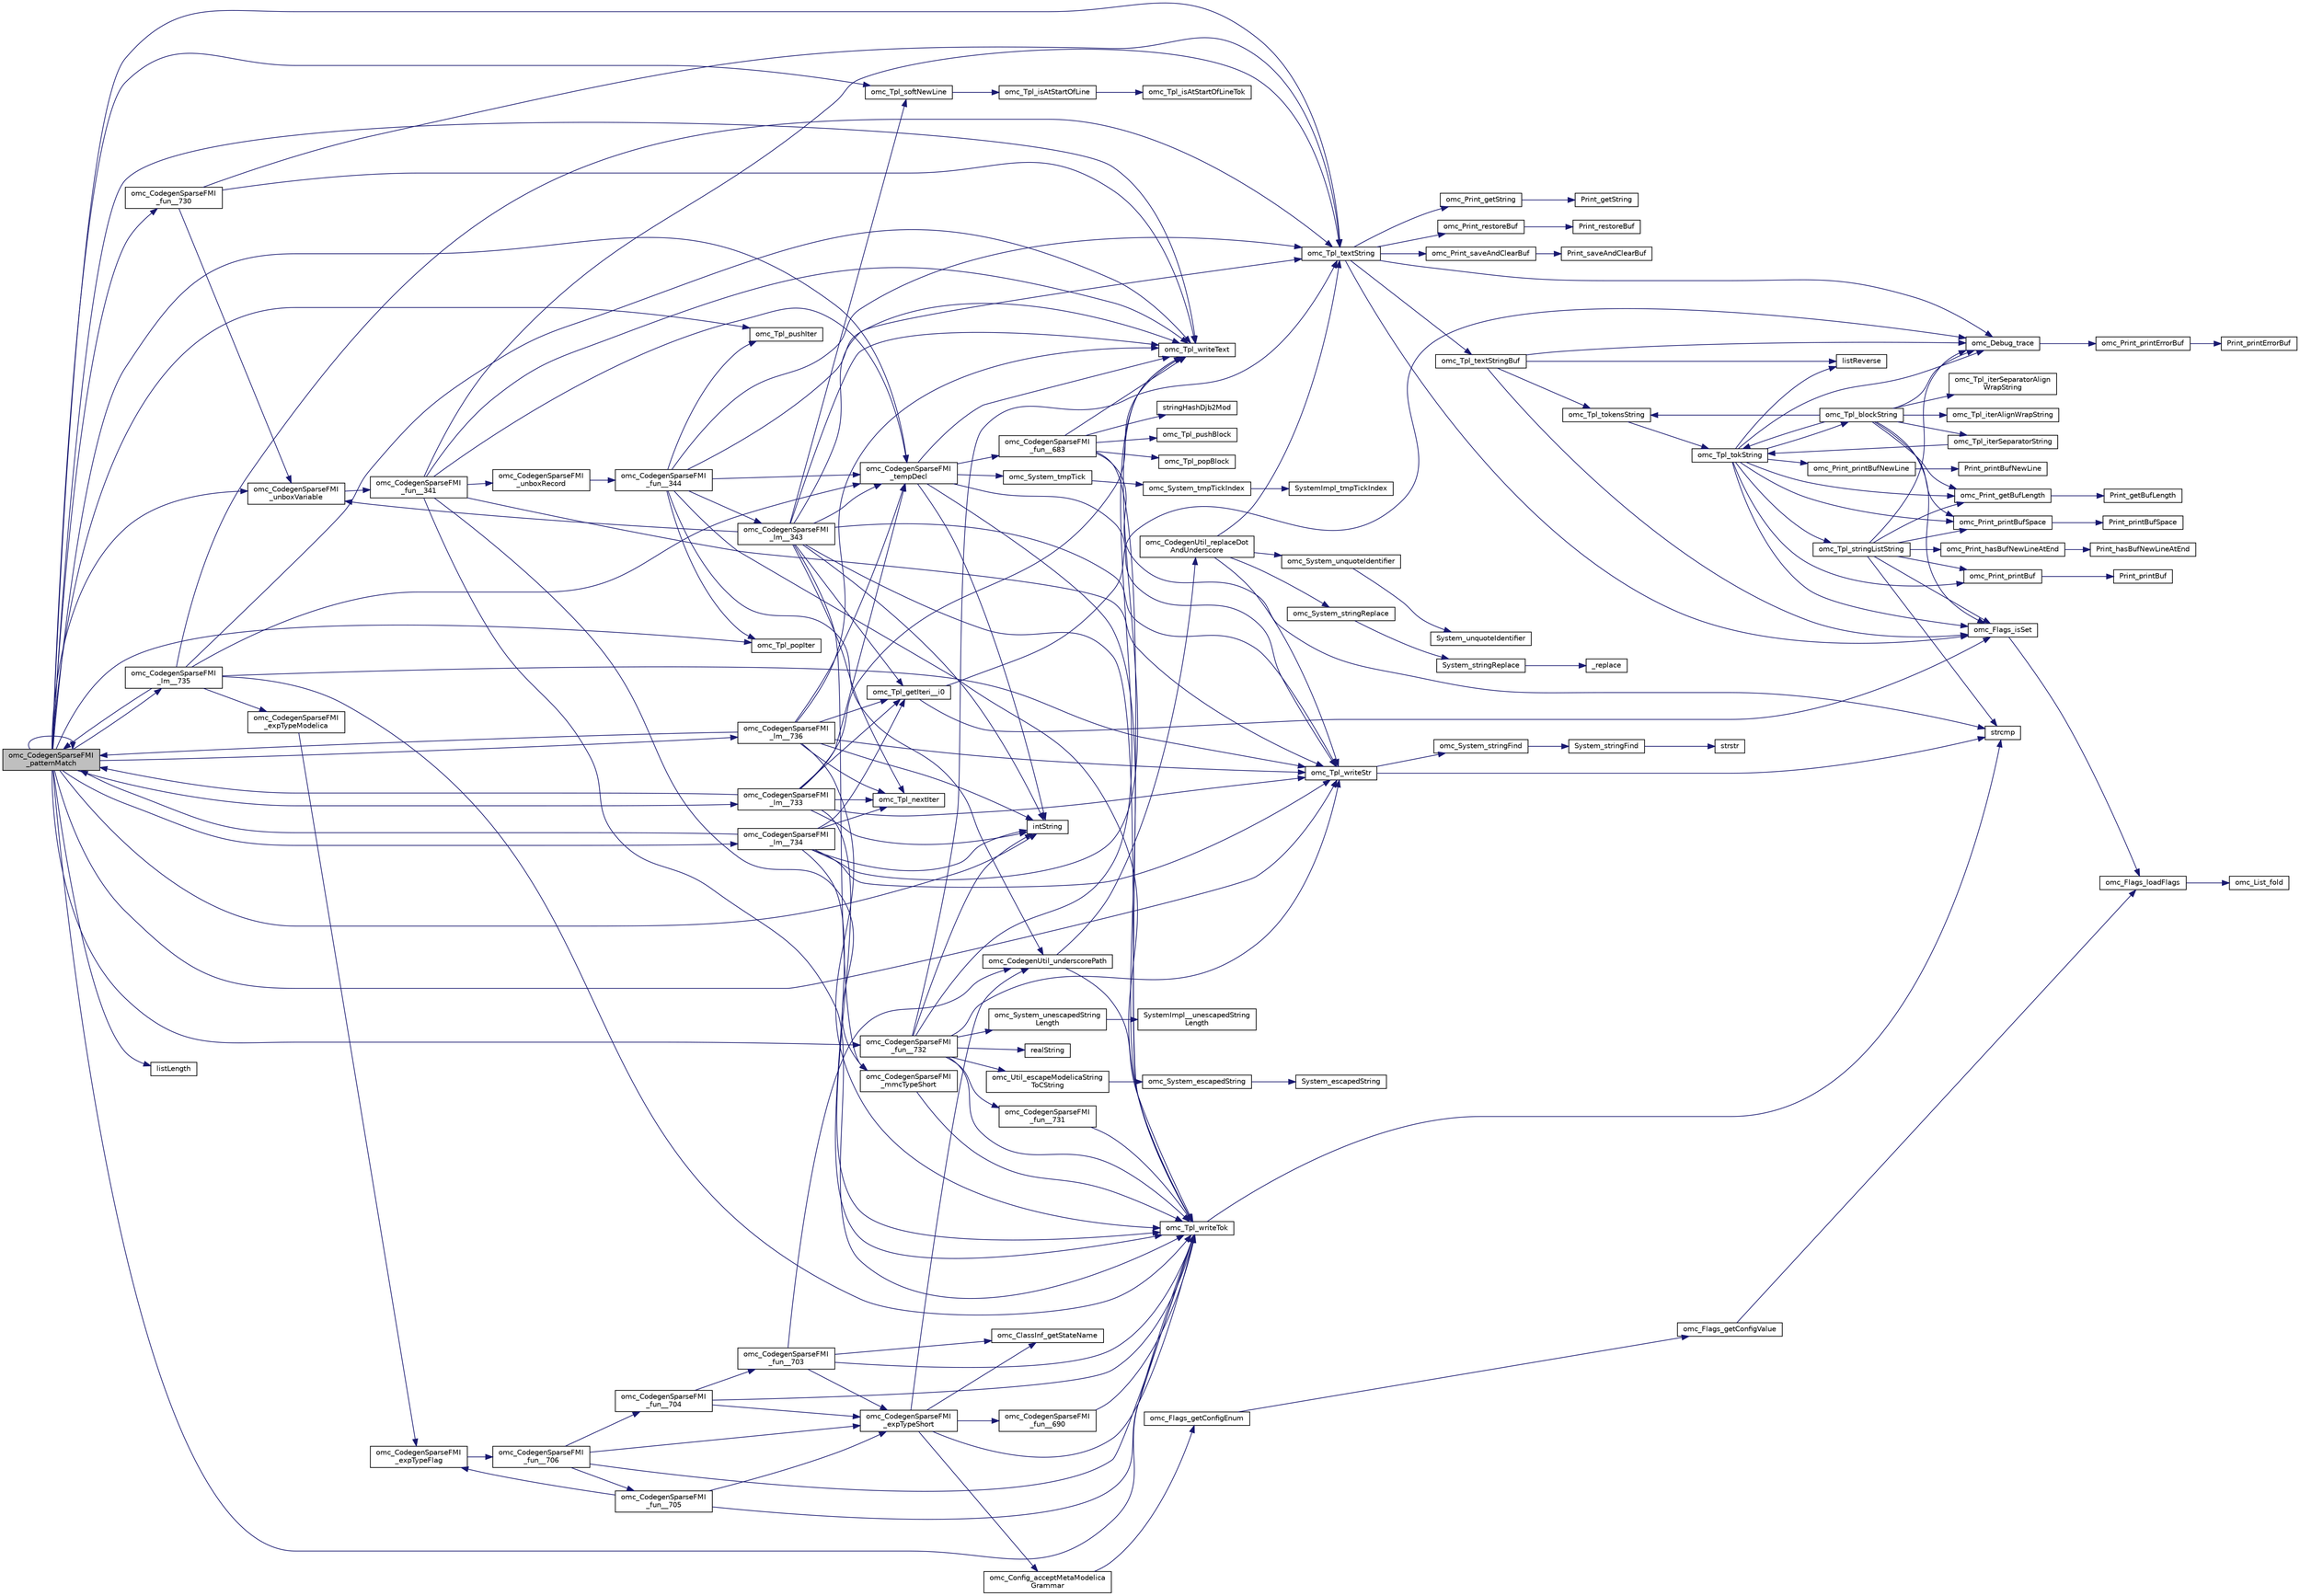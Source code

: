 digraph "omc_CodegenSparseFMI_patternMatch"
{
  edge [fontname="Helvetica",fontsize="10",labelfontname="Helvetica",labelfontsize="10"];
  node [fontname="Helvetica",fontsize="10",shape=record];
  rankdir="LR";
  Node229057 [label="omc_CodegenSparseFMI\l_patternMatch",height=0.2,width=0.4,color="black", fillcolor="grey75", style="filled", fontcolor="black"];
  Node229057 -> Node229058 [color="midnightblue",fontsize="10",style="solid",fontname="Helvetica"];
  Node229058 [label="omc_CodegenSparseFMI\l_fun__730",height=0.2,width=0.4,color="black", fillcolor="white", style="filled",URL="$d1/d2e/_codegen_sparse_f_m_i_8c.html#a6b8c4385fbf3bb31e7997cb22b9cf094"];
  Node229058 -> Node229059 [color="midnightblue",fontsize="10",style="solid",fontname="Helvetica"];
  Node229059 [label="omc_CodegenSparseFMI\l_unboxVariable",height=0.2,width=0.4,color="black", fillcolor="white", style="filled",URL="$d1/d2e/_codegen_sparse_f_m_i_8c.html#a464877e50ff1529a7e348175cdc5cf43"];
  Node229059 -> Node229060 [color="midnightblue",fontsize="10",style="solid",fontname="Helvetica"];
  Node229060 [label="omc_CodegenSparseFMI\l_fun__341",height=0.2,width=0.4,color="black", fillcolor="white", style="filled",URL="$d1/d2e/_codegen_sparse_f_m_i_8c.html#aa562e32b81769f5461797dafeb6ae663"];
  Node229060 -> Node229061 [color="midnightblue",fontsize="10",style="solid",fontname="Helvetica"];
  Node229061 [label="omc_Tpl_writeStr",height=0.2,width=0.4,color="black", fillcolor="white", style="filled",URL="$d7/d52/_tpl_8c.html#ada57037d1430be632aea182a946c3245"];
  Node229061 -> Node229062 [color="midnightblue",fontsize="10",style="solid",fontname="Helvetica"];
  Node229062 [label="strcmp",height=0.2,width=0.4,color="black", fillcolor="white", style="filled",URL="$db/d13/_c_vode_get_8m.html#ab022bbe018438998408fda94a327a547"];
  Node229061 -> Node229063 [color="midnightblue",fontsize="10",style="solid",fontname="Helvetica"];
  Node229063 [label="omc_System_stringFind",height=0.2,width=0.4,color="black", fillcolor="white", style="filled",URL="$d1/d95/_system_8c.html#aaf91a54874eb5ec9ee51361de070f43f"];
  Node229063 -> Node229064 [color="midnightblue",fontsize="10",style="solid",fontname="Helvetica"];
  Node229064 [label="System_stringFind",height=0.2,width=0.4,color="black", fillcolor="white", style="filled",URL="$d8/d28/_compiler_2boot_2build_2system_8h.html#a616f6ee1c9578bea3ee5ecb840b19682"];
  Node229064 -> Node229065 [color="midnightblue",fontsize="10",style="solid",fontname="Helvetica"];
  Node229065 [label="strstr",height=0.2,width=0.4,color="black", fillcolor="white", style="filled",URL="$df/deb/3rd_party_2regex-0_812_2test_2test_8c.html#a1e5ffad39b65fa937afd3ee288ccf877"];
  Node229060 -> Node229066 [color="midnightblue",fontsize="10",style="solid",fontname="Helvetica"];
  Node229066 [label="omc_CodegenSparseFMI\l_unboxRecord",height=0.2,width=0.4,color="black", fillcolor="white", style="filled",URL="$d1/d2e/_codegen_sparse_f_m_i_8c.html#a0a292ac8dbc72f68dadcfe905a72e054"];
  Node229066 -> Node229067 [color="midnightblue",fontsize="10",style="solid",fontname="Helvetica"];
  Node229067 [label="omc_CodegenSparseFMI\l_fun__344",height=0.2,width=0.4,color="black", fillcolor="white", style="filled",URL="$d1/d2e/_codegen_sparse_f_m_i_8c.html#adeea0d31a92d17725165676f64baeb88"];
  Node229067 -> Node229068 [color="midnightblue",fontsize="10",style="solid",fontname="Helvetica"];
  Node229068 [label="omc_Tpl_writeTok",height=0.2,width=0.4,color="black", fillcolor="white", style="filled",URL="$d7/d52/_tpl_8c.html#a1038a57834f028b49f38adc4d5fcd049"];
  Node229068 -> Node229062 [color="midnightblue",fontsize="10",style="solid",fontname="Helvetica"];
  Node229067 -> Node229069 [color="midnightblue",fontsize="10",style="solid",fontname="Helvetica"];
  Node229069 [label="omc_CodegenUtil_underscorePath",height=0.2,width=0.4,color="black", fillcolor="white", style="filled",URL="$de/d91/_codegen_util_8c.html#a1f1383df613db73164b297470f762459"];
  Node229069 -> Node229070 [color="midnightblue",fontsize="10",style="solid",fontname="Helvetica"];
  Node229070 [label="omc_CodegenUtil_replaceDot\lAndUnderscore",height=0.2,width=0.4,color="black", fillcolor="white", style="filled",URL="$de/d91/_codegen_util_8c.html#a4a3591cd347973b3220fe437765dab23"];
  Node229070 -> Node229071 [color="midnightblue",fontsize="10",style="solid",fontname="Helvetica"];
  Node229071 [label="omc_System_stringReplace",height=0.2,width=0.4,color="black", fillcolor="white", style="filled",URL="$d1/d95/_system_8c.html#a058b959f3f74b2d76bb6b21a01cdddb1"];
  Node229071 -> Node229072 [color="midnightblue",fontsize="10",style="solid",fontname="Helvetica"];
  Node229072 [label="System_stringReplace",height=0.2,width=0.4,color="black", fillcolor="white", style="filled",URL="$d8/d28/_compiler_2boot_2build_2system_8h.html#abd9e4634afacfdd5c965aee4d8662e35"];
  Node229072 -> Node229073 [color="midnightblue",fontsize="10",style="solid",fontname="Helvetica"];
  Node229073 [label="_replace",height=0.2,width=0.4,color="black", fillcolor="white", style="filled",URL="$d0/dfd/printimpl_8c.html#a0ba59718edccbb5a0e203e2c9600a69c"];
  Node229070 -> Node229061 [color="midnightblue",fontsize="10",style="solid",fontname="Helvetica"];
  Node229070 -> Node229074 [color="midnightblue",fontsize="10",style="solid",fontname="Helvetica"];
  Node229074 [label="omc_Tpl_textString",height=0.2,width=0.4,color="black", fillcolor="white", style="filled",URL="$d7/d52/_tpl_8c.html#a3df7e553e36d815ca12207c1b633f741"];
  Node229074 -> Node229075 [color="midnightblue",fontsize="10",style="solid",fontname="Helvetica"];
  Node229075 [label="omc_Print_saveAndClearBuf",height=0.2,width=0.4,color="black", fillcolor="white", style="filled",URL="$dc/d4a/_print_8c.html#a9be4a7e0fd8ef4d0e9a96b6a7d30129b"];
  Node229075 -> Node229076 [color="midnightblue",fontsize="10",style="solid",fontname="Helvetica"];
  Node229076 [label="Print_saveAndClearBuf",height=0.2,width=0.4,color="black", fillcolor="white", style="filled",URL="$db/def/_print_8h.html#afbd06f69772f11802874118538c5e3cb"];
  Node229074 -> Node229077 [color="midnightblue",fontsize="10",style="solid",fontname="Helvetica"];
  Node229077 [label="omc_Tpl_textStringBuf",height=0.2,width=0.4,color="black", fillcolor="white", style="filled",URL="$d7/d52/_tpl_8c.html#a569b285dc7a7a3d881d4a69ee8857b85"];
  Node229077 -> Node229078 [color="midnightblue",fontsize="10",style="solid",fontname="Helvetica"];
  Node229078 [label="omc_Tpl_tokensString",height=0.2,width=0.4,color="black", fillcolor="white", style="filled",URL="$d7/d52/_tpl_8c.html#a2085a822c35dc488683fbb303c0d6546"];
  Node229078 -> Node229079 [color="midnightblue",fontsize="10",style="solid",fontname="Helvetica"];
  Node229079 [label="omc_Tpl_tokString",height=0.2,width=0.4,color="black", fillcolor="white", style="filled",URL="$d7/d52/_tpl_8c.html#aaad1c380626ef433bd8e0102f48743cf"];
  Node229079 -> Node229080 [color="midnightblue",fontsize="10",style="solid",fontname="Helvetica"];
  Node229080 [label="omc_Print_printBufNewLine",height=0.2,width=0.4,color="black", fillcolor="white", style="filled",URL="$dc/d4a/_print_8c.html#a56936142cb06c2610c5c55a0f0672826"];
  Node229080 -> Node229081 [color="midnightblue",fontsize="10",style="solid",fontname="Helvetica"];
  Node229081 [label="Print_printBufNewLine",height=0.2,width=0.4,color="black", fillcolor="white", style="filled",URL="$db/def/_print_8h.html#a3b18f8c254923287e4e0dc39d5c39a3a"];
  Node229079 -> Node229082 [color="midnightblue",fontsize="10",style="solid",fontname="Helvetica"];
  Node229082 [label="omc_Print_getBufLength",height=0.2,width=0.4,color="black", fillcolor="white", style="filled",URL="$dc/d4a/_print_8c.html#a65cb82b6b1bc6acf3a656ef9978109b2"];
  Node229082 -> Node229083 [color="midnightblue",fontsize="10",style="solid",fontname="Helvetica"];
  Node229083 [label="Print_getBufLength",height=0.2,width=0.4,color="black", fillcolor="white", style="filled",URL="$db/def/_print_8h.html#a512282b99288e8ec6b431e7dee78c76f"];
  Node229079 -> Node229084 [color="midnightblue",fontsize="10",style="solid",fontname="Helvetica"];
  Node229084 [label="omc_Print_printBufSpace",height=0.2,width=0.4,color="black", fillcolor="white", style="filled",URL="$dc/d4a/_print_8c.html#a02aa663c225bece7c208406683415d6f"];
  Node229084 -> Node229085 [color="midnightblue",fontsize="10",style="solid",fontname="Helvetica"];
  Node229085 [label="Print_printBufSpace",height=0.2,width=0.4,color="black", fillcolor="white", style="filled",URL="$db/def/_print_8h.html#a494a05754b95d4ded8cf421fe8799495"];
  Node229079 -> Node229086 [color="midnightblue",fontsize="10",style="solid",fontname="Helvetica"];
  Node229086 [label="omc_Print_printBuf",height=0.2,width=0.4,color="black", fillcolor="white", style="filled",URL="$dc/d4a/_print_8c.html#a0814578dcc1618c6b57729067765170b"];
  Node229086 -> Node229087 [color="midnightblue",fontsize="10",style="solid",fontname="Helvetica"];
  Node229087 [label="Print_printBuf",height=0.2,width=0.4,color="black", fillcolor="white", style="filled",URL="$db/def/_print_8h.html#a4e09b57c2e6549226f6669ca20a3cf07"];
  Node229079 -> Node229088 [color="midnightblue",fontsize="10",style="solid",fontname="Helvetica"];
  Node229088 [label="omc_Tpl_stringListString",height=0.2,width=0.4,color="black", fillcolor="white", style="filled",URL="$d7/d52/_tpl_8c.html#aee284774d669dd515363b1fac8b7086c"];
  Node229088 -> Node229062 [color="midnightblue",fontsize="10",style="solid",fontname="Helvetica"];
  Node229088 -> Node229082 [color="midnightblue",fontsize="10",style="solid",fontname="Helvetica"];
  Node229088 -> Node229084 [color="midnightblue",fontsize="10",style="solid",fontname="Helvetica"];
  Node229088 -> Node229086 [color="midnightblue",fontsize="10",style="solid",fontname="Helvetica"];
  Node229088 -> Node229089 [color="midnightblue",fontsize="10",style="solid",fontname="Helvetica"];
  Node229089 [label="omc_Print_hasBufNewLineAtEnd",height=0.2,width=0.4,color="black", fillcolor="white", style="filled",URL="$dc/d4a/_print_8c.html#a688e4a253785b1cd5b77e1a52c1a6dca"];
  Node229089 -> Node229090 [color="midnightblue",fontsize="10",style="solid",fontname="Helvetica"];
  Node229090 [label="Print_hasBufNewLineAtEnd",height=0.2,width=0.4,color="black", fillcolor="white", style="filled",URL="$db/def/_print_8h.html#a6941baa09472d7bbc87bec9ba099d164"];
  Node229088 -> Node229091 [color="midnightblue",fontsize="10",style="solid",fontname="Helvetica"];
  Node229091 [label="omc_Flags_isSet",height=0.2,width=0.4,color="black", fillcolor="white", style="filled",URL="$d3/db3/_flags_8c.html#a34e6591659b1578969141a635ff24042"];
  Node229091 -> Node229092 [color="midnightblue",fontsize="10",style="solid",fontname="Helvetica"];
  Node229092 [label="omc_Flags_loadFlags",height=0.2,width=0.4,color="black", fillcolor="white", style="filled",URL="$d3/db3/_flags_8c.html#a760d66f53b65ac257876ca0f6308f09f"];
  Node229092 -> Node229093 [color="midnightblue",fontsize="10",style="solid",fontname="Helvetica"];
  Node229093 [label="omc_List_fold",height=0.2,width=0.4,color="black", fillcolor="white", style="filled",URL="$da/d72/_compiler_2boot_2build_2list_8c.html#a3ec1ee3a5ff53be9af368e290be09182"];
  Node229088 -> Node229094 [color="midnightblue",fontsize="10",style="solid",fontname="Helvetica"];
  Node229094 [label="omc_Debug_trace",height=0.2,width=0.4,color="black", fillcolor="white", style="filled",URL="$d6/d1d/_compiler_2boot_2build_2debug_8c.html#a465f6e24432a8b1db4c7576ea09e7259"];
  Node229094 -> Node229095 [color="midnightblue",fontsize="10",style="solid",fontname="Helvetica"];
  Node229095 [label="omc_Print_printErrorBuf",height=0.2,width=0.4,color="black", fillcolor="white", style="filled",URL="$dc/d4a/_print_8c.html#a136f27763cbad8fdab9e975d877aff4b"];
  Node229095 -> Node229096 [color="midnightblue",fontsize="10",style="solid",fontname="Helvetica"];
  Node229096 [label="Print_printErrorBuf",height=0.2,width=0.4,color="black", fillcolor="white", style="filled",URL="$db/def/_print_8h.html#ac4ef051f731ad4fd851c45be8d215b4c"];
  Node229079 -> Node229097 [color="midnightblue",fontsize="10",style="solid",fontname="Helvetica"];
  Node229097 [label="omc_Tpl_blockString",height=0.2,width=0.4,color="black", fillcolor="white", style="filled",URL="$d7/d52/_tpl_8c.html#a5439b4832f78013add9b4aa8389f2bdc"];
  Node229097 -> Node229078 [color="midnightblue",fontsize="10",style="solid",fontname="Helvetica"];
  Node229097 -> Node229084 [color="midnightblue",fontsize="10",style="solid",fontname="Helvetica"];
  Node229097 -> Node229082 [color="midnightblue",fontsize="10",style="solid",fontname="Helvetica"];
  Node229097 -> Node229079 [color="midnightblue",fontsize="10",style="solid",fontname="Helvetica"];
  Node229097 -> Node229098 [color="midnightblue",fontsize="10",style="solid",fontname="Helvetica"];
  Node229098 [label="omc_Tpl_iterSeparatorString",height=0.2,width=0.4,color="black", fillcolor="white", style="filled",URL="$d7/d52/_tpl_8c.html#aac82332fb79d7c0b20e59be6a4161452"];
  Node229098 -> Node229079 [color="midnightblue",fontsize="10",style="solid",fontname="Helvetica"];
  Node229097 -> Node229099 [color="midnightblue",fontsize="10",style="solid",fontname="Helvetica"];
  Node229099 [label="omc_Tpl_iterSeparatorAlign\lWrapString",height=0.2,width=0.4,color="black", fillcolor="white", style="filled",URL="$d7/d52/_tpl_8c.html#abf190d9e11ccd80e0749d132287e5052"];
  Node229097 -> Node229100 [color="midnightblue",fontsize="10",style="solid",fontname="Helvetica"];
  Node229100 [label="omc_Tpl_iterAlignWrapString",height=0.2,width=0.4,color="black", fillcolor="white", style="filled",URL="$d7/d52/_tpl_8c.html#a6b1e4c1278b1da42e896a4ea81cc6fd3"];
  Node229097 -> Node229091 [color="midnightblue",fontsize="10",style="solid",fontname="Helvetica"];
  Node229097 -> Node229094 [color="midnightblue",fontsize="10",style="solid",fontname="Helvetica"];
  Node229079 -> Node229101 [color="midnightblue",fontsize="10",style="solid",fontname="Helvetica"];
  Node229101 [label="listReverse",height=0.2,width=0.4,color="black", fillcolor="white", style="filled",URL="$d2/d57/build_2include_2omc_2c_2meta_2meta__modelica__builtin_8h.html#a81001ba45c298ade27540edd2589777c"];
  Node229079 -> Node229091 [color="midnightblue",fontsize="10",style="solid",fontname="Helvetica"];
  Node229079 -> Node229094 [color="midnightblue",fontsize="10",style="solid",fontname="Helvetica"];
  Node229077 -> Node229101 [color="midnightblue",fontsize="10",style="solid",fontname="Helvetica"];
  Node229077 -> Node229091 [color="midnightblue",fontsize="10",style="solid",fontname="Helvetica"];
  Node229077 -> Node229094 [color="midnightblue",fontsize="10",style="solid",fontname="Helvetica"];
  Node229074 -> Node229102 [color="midnightblue",fontsize="10",style="solid",fontname="Helvetica"];
  Node229102 [label="omc_Print_getString",height=0.2,width=0.4,color="black", fillcolor="white", style="filled",URL="$dc/d4a/_print_8c.html#a24f4e5ba012abc81ac68e0c3bfb3dfcb"];
  Node229102 -> Node229103 [color="midnightblue",fontsize="10",style="solid",fontname="Helvetica"];
  Node229103 [label="Print_getString",height=0.2,width=0.4,color="black", fillcolor="white", style="filled",URL="$db/def/_print_8h.html#adc535a7680da761472c50a3613eba8d7"];
  Node229074 -> Node229104 [color="midnightblue",fontsize="10",style="solid",fontname="Helvetica"];
  Node229104 [label="omc_Print_restoreBuf",height=0.2,width=0.4,color="black", fillcolor="white", style="filled",URL="$dc/d4a/_print_8c.html#ab5cdbbbaeeac69f9d76f10b1354c7ba2"];
  Node229104 -> Node229105 [color="midnightblue",fontsize="10",style="solid",fontname="Helvetica"];
  Node229105 [label="Print_restoreBuf",height=0.2,width=0.4,color="black", fillcolor="white", style="filled",URL="$db/def/_print_8h.html#a30efd8fc4a8cb13b594cb63bcac9407c"];
  Node229074 -> Node229091 [color="midnightblue",fontsize="10",style="solid",fontname="Helvetica"];
  Node229074 -> Node229094 [color="midnightblue",fontsize="10",style="solid",fontname="Helvetica"];
  Node229070 -> Node229106 [color="midnightblue",fontsize="10",style="solid",fontname="Helvetica"];
  Node229106 [label="omc_System_unquoteIdentifier",height=0.2,width=0.4,color="black", fillcolor="white", style="filled",URL="$d1/d95/_system_8c.html#ac678e26dc7e5e44c5a62fa720045ba0b"];
  Node229106 -> Node229107 [color="midnightblue",fontsize="10",style="solid",fontname="Helvetica"];
  Node229107 [label="System_unquoteIdentifier",height=0.2,width=0.4,color="black", fillcolor="white", style="filled",URL="$d8/d28/_compiler_2boot_2build_2system_8h.html#a2a6d691709998419f6ae991b9e754117"];
  Node229069 -> Node229068 [color="midnightblue",fontsize="10",style="solid",fontname="Helvetica"];
  Node229067 -> Node229108 [color="midnightblue",fontsize="10",style="solid",fontname="Helvetica"];
  Node229108 [label="omc_CodegenSparseFMI\l_tempDecl",height=0.2,width=0.4,color="black", fillcolor="white", style="filled",URL="$d1/d2e/_codegen_sparse_f_m_i_8c.html#a41b68e3e9765b2d8afc8ce6102197450"];
  Node229108 -> Node229068 [color="midnightblue",fontsize="10",style="solid",fontname="Helvetica"];
  Node229108 -> Node229109 [color="midnightblue",fontsize="10",style="solid",fontname="Helvetica"];
  Node229109 [label="omc_System_tmpTick",height=0.2,width=0.4,color="black", fillcolor="white", style="filled",URL="$d1/d95/_system_8c.html#abfcc4960d3ab4c6a88ea3a5d34d8ffe8"];
  Node229109 -> Node229110 [color="midnightblue",fontsize="10",style="solid",fontname="Helvetica"];
  Node229110 [label="omc_System_tmpTickIndex",height=0.2,width=0.4,color="black", fillcolor="white", style="filled",URL="$d1/d95/_system_8c.html#a20b3030a9ff040efb53eeaa6f1f0eb5e"];
  Node229110 -> Node229111 [color="midnightblue",fontsize="10",style="solid",fontname="Helvetica"];
  Node229111 [label="SystemImpl_tmpTickIndex",height=0.2,width=0.4,color="black", fillcolor="white", style="filled",URL="$d8/d28/_compiler_2boot_2build_2system_8h.html#a90c145e300ea9097787a310b2ba0deda"];
  Node229108 -> Node229061 [color="midnightblue",fontsize="10",style="solid",fontname="Helvetica"];
  Node229108 -> Node229112 [color="midnightblue",fontsize="10",style="solid",fontname="Helvetica"];
  Node229112 [label="intString",height=0.2,width=0.4,color="black", fillcolor="white", style="filled",URL="$d2/d57/build_2include_2omc_2c_2meta_2meta__modelica__builtin_8h.html#a751bf2360cb3df6de97811998890b7ea"];
  Node229108 -> Node229113 [color="midnightblue",fontsize="10",style="solid",fontname="Helvetica"];
  Node229113 [label="omc_CodegenSparseFMI\l_fun__683",height=0.2,width=0.4,color="black", fillcolor="white", style="filled",URL="$d1/d2e/_codegen_sparse_f_m_i_8c.html#adb1f709f6ee5a3c64e0cb81045966ea2"];
  Node229113 -> Node229114 [color="midnightblue",fontsize="10",style="solid",fontname="Helvetica"];
  Node229114 [label="stringHashDjb2Mod",height=0.2,width=0.4,color="black", fillcolor="white", style="filled",URL="$d2/d57/build_2include_2omc_2c_2meta_2meta__modelica__builtin_8h.html#a71a925de64a6f26ca5ef2903b616e73d"];
  Node229113 -> Node229062 [color="midnightblue",fontsize="10",style="solid",fontname="Helvetica"];
  Node229113 -> Node229115 [color="midnightblue",fontsize="10",style="solid",fontname="Helvetica"];
  Node229115 [label="omc_Tpl_pushBlock",height=0.2,width=0.4,color="black", fillcolor="white", style="filled",URL="$d7/d52/_tpl_8c.html#a99d6bda0846441f21c5081261888085a"];
  Node229113 -> Node229068 [color="midnightblue",fontsize="10",style="solid",fontname="Helvetica"];
  Node229113 -> Node229116 [color="midnightblue",fontsize="10",style="solid",fontname="Helvetica"];
  Node229116 [label="omc_Tpl_writeText",height=0.2,width=0.4,color="black", fillcolor="white", style="filled",URL="$d7/d52/_tpl_8c.html#a7e5a397e973cf3de37af50d58cbb789f"];
  Node229113 -> Node229117 [color="midnightblue",fontsize="10",style="solid",fontname="Helvetica"];
  Node229117 [label="omc_Tpl_popBlock",height=0.2,width=0.4,color="black", fillcolor="white", style="filled",URL="$d7/d52/_tpl_8c.html#a6cf6c8514535aa47abb9ff6badd4f6a5"];
  Node229108 -> Node229116 [color="midnightblue",fontsize="10",style="solid",fontname="Helvetica"];
  Node229067 -> Node229074 [color="midnightblue",fontsize="10",style="solid",fontname="Helvetica"];
  Node229067 -> Node229118 [color="midnightblue",fontsize="10",style="solid",fontname="Helvetica"];
  Node229118 [label="omc_Tpl_pushIter",height=0.2,width=0.4,color="black", fillcolor="white", style="filled",URL="$d7/d52/_tpl_8c.html#a79ae8e0232bfdb080d90e9f7890dc199"];
  Node229067 -> Node229119 [color="midnightblue",fontsize="10",style="solid",fontname="Helvetica"];
  Node229119 [label="omc_CodegenSparseFMI\l_lm__343",height=0.2,width=0.4,color="black", fillcolor="white", style="filled",URL="$d1/d2e/_codegen_sparse_f_m_i_8c.html#ad0356e857a06ed891c439b0b3e21783d"];
  Node229119 -> Node229120 [color="midnightblue",fontsize="10",style="solid",fontname="Helvetica"];
  Node229120 [label="omc_Tpl_getIteri__i0",height=0.2,width=0.4,color="black", fillcolor="white", style="filled",URL="$d7/d52/_tpl_8c.html#a5ea76e329a6adbbec62206d9e8b62373"];
  Node229120 -> Node229091 [color="midnightblue",fontsize="10",style="solid",fontname="Helvetica"];
  Node229120 -> Node229094 [color="midnightblue",fontsize="10",style="solid",fontname="Helvetica"];
  Node229119 -> Node229121 [color="midnightblue",fontsize="10",style="solid",fontname="Helvetica"];
  Node229121 [label="omc_CodegenSparseFMI\l_mmcTypeShort",height=0.2,width=0.4,color="black", fillcolor="white", style="filled",URL="$d1/d2e/_codegen_sparse_f_m_i_8c.html#a9b9583abcb6a384b56b776734384c43c"];
  Node229121 -> Node229068 [color="midnightblue",fontsize="10",style="solid",fontname="Helvetica"];
  Node229119 -> Node229108 [color="midnightblue",fontsize="10",style="solid",fontname="Helvetica"];
  Node229119 -> Node229059 [color="midnightblue",fontsize="10",style="solid",fontname="Helvetica"];
  Node229119 -> Node229074 [color="midnightblue",fontsize="10",style="solid",fontname="Helvetica"];
  Node229119 -> Node229116 [color="midnightblue",fontsize="10",style="solid",fontname="Helvetica"];
  Node229119 -> Node229068 [color="midnightblue",fontsize="10",style="solid",fontname="Helvetica"];
  Node229119 -> Node229061 [color="midnightblue",fontsize="10",style="solid",fontname="Helvetica"];
  Node229119 -> Node229112 [color="midnightblue",fontsize="10",style="solid",fontname="Helvetica"];
  Node229119 -> Node229122 [color="midnightblue",fontsize="10",style="solid",fontname="Helvetica"];
  Node229122 [label="omc_Tpl_softNewLine",height=0.2,width=0.4,color="black", fillcolor="white", style="filled",URL="$d7/d52/_tpl_8c.html#a4af96d109f0c655c66046cf20edcebcd"];
  Node229122 -> Node229123 [color="midnightblue",fontsize="10",style="solid",fontname="Helvetica"];
  Node229123 [label="omc_Tpl_isAtStartOfLine",height=0.2,width=0.4,color="black", fillcolor="white", style="filled",URL="$d7/d52/_tpl_8c.html#a2bc2d55a944d62577b3596f42906ee58"];
  Node229123 -> Node229124 [color="midnightblue",fontsize="10",style="solid",fontname="Helvetica"];
  Node229124 [label="omc_Tpl_isAtStartOfLineTok",height=0.2,width=0.4,color="black", fillcolor="white", style="filled",URL="$d7/d52/_tpl_8c.html#a1b27a1e34bf7c6c0e2b26e628b21c9f7"];
  Node229119 -> Node229125 [color="midnightblue",fontsize="10",style="solid",fontname="Helvetica"];
  Node229125 [label="omc_Tpl_nextIter",height=0.2,width=0.4,color="black", fillcolor="white", style="filled",URL="$d7/d52/_tpl_8c.html#ae3c38d796bafc525ba51ed985d39c720"];
  Node229067 -> Node229126 [color="midnightblue",fontsize="10",style="solid",fontname="Helvetica"];
  Node229126 [label="omc_Tpl_popIter",height=0.2,width=0.4,color="black", fillcolor="white", style="filled",URL="$d7/d52/_tpl_8c.html#abda700a6d3553ffecd4d194dea81a179"];
  Node229067 -> Node229116 [color="midnightblue",fontsize="10",style="solid",fontname="Helvetica"];
  Node229060 -> Node229121 [color="midnightblue",fontsize="10",style="solid",fontname="Helvetica"];
  Node229060 -> Node229068 [color="midnightblue",fontsize="10",style="solid",fontname="Helvetica"];
  Node229060 -> Node229116 [color="midnightblue",fontsize="10",style="solid",fontname="Helvetica"];
  Node229060 -> Node229108 [color="midnightblue",fontsize="10",style="solid",fontname="Helvetica"];
  Node229060 -> Node229074 [color="midnightblue",fontsize="10",style="solid",fontname="Helvetica"];
  Node229058 -> Node229074 [color="midnightblue",fontsize="10",style="solid",fontname="Helvetica"];
  Node229058 -> Node229116 [color="midnightblue",fontsize="10",style="solid",fontname="Helvetica"];
  Node229057 -> Node229116 [color="midnightblue",fontsize="10",style="solid",fontname="Helvetica"];
  Node229057 -> Node229127 [color="midnightblue",fontsize="10",style="solid",fontname="Helvetica"];
  Node229127 [label="omc_CodegenSparseFMI\l_fun__732",height=0.2,width=0.4,color="black", fillcolor="white", style="filled",URL="$d1/d2e/_codegen_sparse_f_m_i_8c.html#a10fe86bfd522e2be8f2f9f969bd5508b"];
  Node229127 -> Node229068 [color="midnightblue",fontsize="10",style="solid",fontname="Helvetica"];
  Node229127 -> Node229061 [color="midnightblue",fontsize="10",style="solid",fontname="Helvetica"];
  Node229127 -> Node229112 [color="midnightblue",fontsize="10",style="solid",fontname="Helvetica"];
  Node229127 -> Node229116 [color="midnightblue",fontsize="10",style="solid",fontname="Helvetica"];
  Node229127 -> Node229128 [color="midnightblue",fontsize="10",style="solid",fontname="Helvetica"];
  Node229128 [label="realString",height=0.2,width=0.4,color="black", fillcolor="white", style="filled",URL="$d2/d57/build_2include_2omc_2c_2meta_2meta__modelica__builtin_8h.html#a87fa8e77dec9dc00c51dc3bada543d0d"];
  Node229127 -> Node229129 [color="midnightblue",fontsize="10",style="solid",fontname="Helvetica"];
  Node229129 [label="omc_Util_escapeModelicaString\lToCString",height=0.2,width=0.4,color="black", fillcolor="white", style="filled",URL="$d9/d7c/_compiler_2boot_2build_2util_8c.html#a0f96a57566dff2c80b35326f8c575873"];
  Node229129 -> Node229130 [color="midnightblue",fontsize="10",style="solid",fontname="Helvetica"];
  Node229130 [label="omc_System_escapedString",height=0.2,width=0.4,color="black", fillcolor="white", style="filled",URL="$d1/d95/_system_8c.html#a170d374b1efa7c49852464d3033532fe"];
  Node229130 -> Node229131 [color="midnightblue",fontsize="10",style="solid",fontname="Helvetica"];
  Node229131 [label="System_escapedString",height=0.2,width=0.4,color="black", fillcolor="white", style="filled",URL="$d8/d28/_compiler_2boot_2build_2system_8h.html#aae4f4ade8d6d1432e5d84736552cb4e6"];
  Node229127 -> Node229132 [color="midnightblue",fontsize="10",style="solid",fontname="Helvetica"];
  Node229132 [label="omc_System_unescapedString\lLength",height=0.2,width=0.4,color="black", fillcolor="white", style="filled",URL="$d1/d95/_system_8c.html#a1849618f3bcdb24db565db8fc8eb354f"];
  Node229132 -> Node229133 [color="midnightblue",fontsize="10",style="solid",fontname="Helvetica"];
  Node229133 [label="SystemImpl__unescapedString\lLength",height=0.2,width=0.4,color="black", fillcolor="white", style="filled",URL="$d8/d28/_compiler_2boot_2build_2system_8h.html#afc94d1ab68102333a4124e4157e7a7de"];
  Node229127 -> Node229074 [color="midnightblue",fontsize="10",style="solid",fontname="Helvetica"];
  Node229127 -> Node229134 [color="midnightblue",fontsize="10",style="solid",fontname="Helvetica"];
  Node229134 [label="omc_CodegenSparseFMI\l_fun__731",height=0.2,width=0.4,color="black", fillcolor="white", style="filled",URL="$d1/d2e/_codegen_sparse_f_m_i_8c.html#a42924255ea16a27080496f354716aac4"];
  Node229134 -> Node229068 [color="midnightblue",fontsize="10",style="solid",fontname="Helvetica"];
  Node229057 -> Node229108 [color="midnightblue",fontsize="10",style="solid",fontname="Helvetica"];
  Node229057 -> Node229068 [color="midnightblue",fontsize="10",style="solid",fontname="Helvetica"];
  Node229057 -> Node229057 [color="midnightblue",fontsize="10",style="solid",fontname="Helvetica"];
  Node229057 -> Node229118 [color="midnightblue",fontsize="10",style="solid",fontname="Helvetica"];
  Node229057 -> Node229135 [color="midnightblue",fontsize="10",style="solid",fontname="Helvetica"];
  Node229135 [label="omc_CodegenSparseFMI\l_lm__733",height=0.2,width=0.4,color="black", fillcolor="white", style="filled",URL="$d1/d2e/_codegen_sparse_f_m_i_8c.html#a3f6d126ebb5ae34563fc46861844be3f"];
  Node229135 -> Node229120 [color="midnightblue",fontsize="10",style="solid",fontname="Helvetica"];
  Node229135 -> Node229108 [color="midnightblue",fontsize="10",style="solid",fontname="Helvetica"];
  Node229135 -> Node229116 [color="midnightblue",fontsize="10",style="solid",fontname="Helvetica"];
  Node229135 -> Node229068 [color="midnightblue",fontsize="10",style="solid",fontname="Helvetica"];
  Node229135 -> Node229061 [color="midnightblue",fontsize="10",style="solid",fontname="Helvetica"];
  Node229135 -> Node229112 [color="midnightblue",fontsize="10",style="solid",fontname="Helvetica"];
  Node229135 -> Node229057 [color="midnightblue",fontsize="10",style="solid",fontname="Helvetica"];
  Node229135 -> Node229125 [color="midnightblue",fontsize="10",style="solid",fontname="Helvetica"];
  Node229057 -> Node229126 [color="midnightblue",fontsize="10",style="solid",fontname="Helvetica"];
  Node229057 -> Node229136 [color="midnightblue",fontsize="10",style="solid",fontname="Helvetica"];
  Node229136 [label="omc_CodegenSparseFMI\l_lm__734",height=0.2,width=0.4,color="black", fillcolor="white", style="filled",URL="$d1/d2e/_codegen_sparse_f_m_i_8c.html#aa83e5c861169f5d8ed60f275a28cb216"];
  Node229136 -> Node229120 [color="midnightblue",fontsize="10",style="solid",fontname="Helvetica"];
  Node229136 -> Node229116 [color="midnightblue",fontsize="10",style="solid",fontname="Helvetica"];
  Node229136 -> Node229068 [color="midnightblue",fontsize="10",style="solid",fontname="Helvetica"];
  Node229136 -> Node229061 [color="midnightblue",fontsize="10",style="solid",fontname="Helvetica"];
  Node229136 -> Node229112 [color="midnightblue",fontsize="10",style="solid",fontname="Helvetica"];
  Node229136 -> Node229057 [color="midnightblue",fontsize="10",style="solid",fontname="Helvetica"];
  Node229136 -> Node229125 [color="midnightblue",fontsize="10",style="solid",fontname="Helvetica"];
  Node229057 -> Node229137 [color="midnightblue",fontsize="10",style="solid",fontname="Helvetica"];
  Node229137 [label="omc_CodegenSparseFMI\l_lm__735",height=0.2,width=0.4,color="black", fillcolor="white", style="filled",URL="$d1/d2e/_codegen_sparse_f_m_i_8c.html#a27ff711a3c2175c068a9728291693881"];
  Node229137 -> Node229138 [color="midnightblue",fontsize="10",style="solid",fontname="Helvetica"];
  Node229138 [label="omc_CodegenSparseFMI\l_expTypeModelica",height=0.2,width=0.4,color="black", fillcolor="white", style="filled",URL="$d1/d2e/_codegen_sparse_f_m_i_8c.html#a252419fe27a11229395e393874d01995"];
  Node229138 -> Node229139 [color="midnightblue",fontsize="10",style="solid",fontname="Helvetica"];
  Node229139 [label="omc_CodegenSparseFMI\l_expTypeFlag",height=0.2,width=0.4,color="black", fillcolor="white", style="filled",URL="$d1/d2e/_codegen_sparse_f_m_i_8c.html#a6795f6b6f55ae5a0e5b6c4283d5d4a8e"];
  Node229139 -> Node229140 [color="midnightblue",fontsize="10",style="solid",fontname="Helvetica"];
  Node229140 [label="omc_CodegenSparseFMI\l_fun__706",height=0.2,width=0.4,color="black", fillcolor="white", style="filled",URL="$d1/d2e/_codegen_sparse_f_m_i_8c.html#aa99ff9cf4eaae56f2feaa06c84e7dbba"];
  Node229140 -> Node229141 [color="midnightblue",fontsize="10",style="solid",fontname="Helvetica"];
  Node229141 [label="omc_CodegenSparseFMI\l_expTypeShort",height=0.2,width=0.4,color="black", fillcolor="white", style="filled",URL="$d1/d2e/_codegen_sparse_f_m_i_8c.html#a1c2b815a074641365b8540e30d164b5f"];
  Node229141 -> Node229068 [color="midnightblue",fontsize="10",style="solid",fontname="Helvetica"];
  Node229141 -> Node229142 [color="midnightblue",fontsize="10",style="solid",fontname="Helvetica"];
  Node229142 [label="omc_Config_acceptMetaModelica\lGrammar",height=0.2,width=0.4,color="black", fillcolor="white", style="filled",URL="$d1/d5c/_config_8c.html#abbb1ebde9dd1336640d4feb5ef557d9a"];
  Node229142 -> Node229143 [color="midnightblue",fontsize="10",style="solid",fontname="Helvetica"];
  Node229143 [label="omc_Flags_getConfigEnum",height=0.2,width=0.4,color="black", fillcolor="white", style="filled",URL="$d3/db3/_flags_8c.html#add52ff282ca5df852c1905fabb4571c9"];
  Node229143 -> Node229144 [color="midnightblue",fontsize="10",style="solid",fontname="Helvetica"];
  Node229144 [label="omc_Flags_getConfigValue",height=0.2,width=0.4,color="black", fillcolor="white", style="filled",URL="$d3/db3/_flags_8c.html#a96ba70d54b6662cf90933a207c0c6b8e"];
  Node229144 -> Node229092 [color="midnightblue",fontsize="10",style="solid",fontname="Helvetica"];
  Node229141 -> Node229145 [color="midnightblue",fontsize="10",style="solid",fontname="Helvetica"];
  Node229145 [label="omc_CodegenSparseFMI\l_fun__690",height=0.2,width=0.4,color="black", fillcolor="white", style="filled",URL="$d1/d2e/_codegen_sparse_f_m_i_8c.html#a8c8004126dd517e4a134acab7fcc43a5"];
  Node229145 -> Node229068 [color="midnightblue",fontsize="10",style="solid",fontname="Helvetica"];
  Node229141 -> Node229146 [color="midnightblue",fontsize="10",style="solid",fontname="Helvetica"];
  Node229146 [label="omc_ClassInf_getStateName",height=0.2,width=0.4,color="black", fillcolor="white", style="filled",URL="$d4/d47/_class_inf_8c.html#a13bf30a04c4c83a98a949a2fb106aa2a"];
  Node229141 -> Node229069 [color="midnightblue",fontsize="10",style="solid",fontname="Helvetica"];
  Node229140 -> Node229147 [color="midnightblue",fontsize="10",style="solid",fontname="Helvetica"];
  Node229147 [label="omc_CodegenSparseFMI\l_fun__704",height=0.2,width=0.4,color="black", fillcolor="white", style="filled",URL="$d1/d2e/_codegen_sparse_f_m_i_8c.html#a819b0e086f2b4da0737832abca63ffed"];
  Node229147 -> Node229068 [color="midnightblue",fontsize="10",style="solid",fontname="Helvetica"];
  Node229147 -> Node229141 [color="midnightblue",fontsize="10",style="solid",fontname="Helvetica"];
  Node229147 -> Node229148 [color="midnightblue",fontsize="10",style="solid",fontname="Helvetica"];
  Node229148 [label="omc_CodegenSparseFMI\l_fun__703",height=0.2,width=0.4,color="black", fillcolor="white", style="filled",URL="$d1/d2e/_codegen_sparse_f_m_i_8c.html#aac64164dc707a7060695b16289c95363"];
  Node229148 -> Node229068 [color="midnightblue",fontsize="10",style="solid",fontname="Helvetica"];
  Node229148 -> Node229146 [color="midnightblue",fontsize="10",style="solid",fontname="Helvetica"];
  Node229148 -> Node229069 [color="midnightblue",fontsize="10",style="solid",fontname="Helvetica"];
  Node229148 -> Node229141 [color="midnightblue",fontsize="10",style="solid",fontname="Helvetica"];
  Node229140 -> Node229068 [color="midnightblue",fontsize="10",style="solid",fontname="Helvetica"];
  Node229140 -> Node229149 [color="midnightblue",fontsize="10",style="solid",fontname="Helvetica"];
  Node229149 [label="omc_CodegenSparseFMI\l_fun__705",height=0.2,width=0.4,color="black", fillcolor="white", style="filled",URL="$d1/d2e/_codegen_sparse_f_m_i_8c.html#a92271e2ad4042c0e75f2a0f81f09aed9"];
  Node229149 -> Node229141 [color="midnightblue",fontsize="10",style="solid",fontname="Helvetica"];
  Node229149 -> Node229068 [color="midnightblue",fontsize="10",style="solid",fontname="Helvetica"];
  Node229149 -> Node229139 [color="midnightblue",fontsize="10",style="solid",fontname="Helvetica"];
  Node229137 -> Node229108 [color="midnightblue",fontsize="10",style="solid",fontname="Helvetica"];
  Node229137 -> Node229074 [color="midnightblue",fontsize="10",style="solid",fontname="Helvetica"];
  Node229137 -> Node229116 [color="midnightblue",fontsize="10",style="solid",fontname="Helvetica"];
  Node229137 -> Node229068 [color="midnightblue",fontsize="10",style="solid",fontname="Helvetica"];
  Node229137 -> Node229061 [color="midnightblue",fontsize="10",style="solid",fontname="Helvetica"];
  Node229137 -> Node229057 [color="midnightblue",fontsize="10",style="solid",fontname="Helvetica"];
  Node229057 -> Node229061 [color="midnightblue",fontsize="10",style="solid",fontname="Helvetica"];
  Node229057 -> Node229112 [color="midnightblue",fontsize="10",style="solid",fontname="Helvetica"];
  Node229057 -> Node229150 [color="midnightblue",fontsize="10",style="solid",fontname="Helvetica"];
  Node229150 [label="listLength",height=0.2,width=0.4,color="black", fillcolor="white", style="filled",URL="$d2/d57/build_2include_2omc_2c_2meta_2meta__modelica__builtin_8h.html#a6983369f3c3e3e8cc41ac483c9a9baf1"];
  Node229057 -> Node229151 [color="midnightblue",fontsize="10",style="solid",fontname="Helvetica"];
  Node229151 [label="omc_CodegenSparseFMI\l_lm__736",height=0.2,width=0.4,color="black", fillcolor="white", style="filled",URL="$d1/d2e/_codegen_sparse_f_m_i_8c.html#a7fce9e224a3965bb467c8232aa35258f"];
  Node229151 -> Node229120 [color="midnightblue",fontsize="10",style="solid",fontname="Helvetica"];
  Node229151 -> Node229108 [color="midnightblue",fontsize="10",style="solid",fontname="Helvetica"];
  Node229151 -> Node229116 [color="midnightblue",fontsize="10",style="solid",fontname="Helvetica"];
  Node229151 -> Node229068 [color="midnightblue",fontsize="10",style="solid",fontname="Helvetica"];
  Node229151 -> Node229061 [color="midnightblue",fontsize="10",style="solid",fontname="Helvetica"];
  Node229151 -> Node229112 [color="midnightblue",fontsize="10",style="solid",fontname="Helvetica"];
  Node229151 -> Node229057 [color="midnightblue",fontsize="10",style="solid",fontname="Helvetica"];
  Node229151 -> Node229125 [color="midnightblue",fontsize="10",style="solid",fontname="Helvetica"];
  Node229057 -> Node229059 [color="midnightblue",fontsize="10",style="solid",fontname="Helvetica"];
  Node229057 -> Node229074 [color="midnightblue",fontsize="10",style="solid",fontname="Helvetica"];
  Node229057 -> Node229122 [color="midnightblue",fontsize="10",style="solid",fontname="Helvetica"];
}
